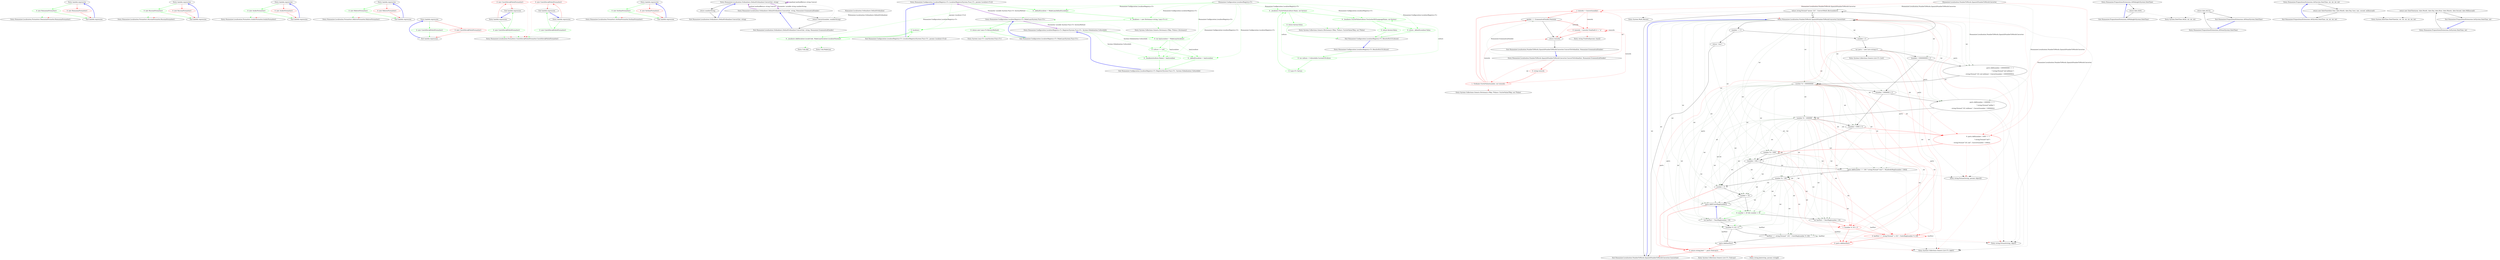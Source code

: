 digraph  {
n0 [cluster="lambda expression", label="Entry lambda expression", span="16-16"];
n1 [cluster="lambda expression", color=red, community=0, label="0: new RomanianFormatter()", span="16-16"];
n2 [cluster="lambda expression", label="Exit lambda expression", span="16-16"];
n3 [cluster="Humanizer.Localisation.Formatters.RomanianFormatter.RomanianFormatter()", label="Entry Humanizer.Localisation.Formatters.RomanianFormatter.RomanianFormatter()", span="2-2"];
n4 [cluster="lambda expression", label="Entry lambda expression", span="17-17"];
n5 [cluster="lambda expression", color=red, community=0, label="0: new RussianFormatter()", span="17-17"];
n6 [cluster="lambda expression", label="Exit lambda expression", span="17-17"];
n7 [cluster="Humanizer.Localisation.Formatters.RussianFormatter.RussianFormatter()", label="Entry Humanizer.Localisation.Formatters.RussianFormatter.RussianFormatter()", span="4-4"];
n8 [cluster="lambda expression", label="Entry lambda expression", span="18-18"];
n9 [cluster="lambda expression", color=red, community=0, label="0: new ArabicFormatter()", span="18-18"];
n10 [cluster="lambda expression", label="Exit lambda expression", span="18-18"];
n11 [cluster="Humanizer.Localisation.Formatters.ArabicFormatter.ArabicFormatter()", label="Entry Humanizer.Localisation.Formatters.ArabicFormatter.ArabicFormatter()", span="2-2"];
n12 [cluster="lambda expression", label="Entry lambda expression", span="19-19"];
n13 [cluster="lambda expression", color=red, community=0, label="0: new HebrewFormatter()", span="19-19"];
n14 [cluster="lambda expression", label="Exit lambda expression", span="19-19"];
n15 [cluster="Humanizer.Localisation.Formatters.HebrewFormatter.HebrewFormatter()", label="Entry Humanizer.Localisation.Formatters.HebrewFormatter.HebrewFormatter()", span="2-2"];
n16 [cluster="lambda expression", label="Entry lambda expression", span="20-20"];
n17 [cluster="lambda expression", color=red, community=0, label="0: new CzechSlovakPolishFormatter()", span="20-20"];
n18 [cluster="lambda expression", label="Exit lambda expression", span="20-20"];
n19 [cluster="Humanizer.Localisation.Formatters.CzechSlovakPolishFormatter.CzechSlovakPolishFormatter()", label="Entry Humanizer.Localisation.Formatters.CzechSlovakPolishFormatter.CzechSlovakPolishFormatter()", span="2-2"];
n20 [cluster="lambda expression", label="Entry lambda expression", span="21-21"];
n21 [cluster="lambda expression", color=red, community=1, label="0: new CzechSlovakPolishFormatter()", span="21-21"];
n22 [cluster="lambda expression", label="Exit lambda expression", span="21-21"];
n23 [cluster="lambda expression", label="Entry lambda expression", span="22-22"];
n24 [cluster="lambda expression", color=red, community=1, label="0: new CzechSlovakPolishFormatter()", span="22-22"];
n25 [cluster="lambda expression", label="Exit lambda expression", span="22-22"];
n26 [cluster="lambda expression", label="Entry lambda expression", span="23-23"];
n27 [cluster="lambda expression", color=red, community=0, label="0: new SerbianFormatter()", span="23-23"];
n28 [cluster="lambda expression", label="Exit lambda expression", span="23-23"];
n29 [cluster="Humanizer.Localisation.Formatters.SerbianFormatter.SerbianFormatter()", label="Entry Humanizer.Localisation.Formatters.SerbianFormatter.SerbianFormatter()", span="2-2"];
d1 [cluster="lambda expression", color=green, community=0, label="0: new RomanianFormatter()", span="16-16"];
d5 [cluster="lambda expression", color=green, community=0, label="0: new RussianFormatter()", span="17-17"];
d9 [cluster="lambda expression", color=green, community=0, label="0: new ArabicFormatter()", span="18-18"];
d13 [cluster="lambda expression", color=green, community=0, label="0: new HebrewFormatter()", span="19-19"];
d17 [cluster="lambda expression", color=green, community=0, label="0: new CzechSlovakPolishFormatter()", span="20-20"];
d21 [cluster="lambda expression", color=green, community=0, label="0: new CzechSlovakPolishFormatter()", span="21-21"];
d24 [cluster="lambda expression", color=green, community=0, label="0: new CzechSlovakPolishFormatter()", span="22-22"];
d27 [cluster="lambda expression", color=green, community=0, label="0: new SerbianFormatter()", span="23-23"];
m2_3 [cluster="Humanizer.Localisation.Ordinalizers.DefaultOrdinalizer.Convert(int, string)", file="DefaultOrdinalizer.cs", label="Entry Humanizer.Localisation.Ordinalizers.DefaultOrdinalizer.Convert(int, string)", span="9-9"];
m2_4 [cluster="Humanizer.Localisation.Ordinalizers.DefaultOrdinalizer.Convert(int, string)", file="DefaultOrdinalizer.cs", label="return numberString;", span="11-11"];
m2_5 [cluster="Humanizer.Localisation.Ordinalizers.DefaultOrdinalizer.Convert(int, string)", file="DefaultOrdinalizer.cs", label="Exit Humanizer.Localisation.Ordinalizers.DefaultOrdinalizer.Convert(int, string)", span="9-9"];
m2_0 [cluster="Humanizer.Localisation.Ordinalizers.DefaultOrdinalizer.Convert(int, string, Humanizer.GrammaticalGender)", file="DefaultOrdinalizer.cs", label="Entry Humanizer.Localisation.Ordinalizers.DefaultOrdinalizer.Convert(int, string, Humanizer.GrammaticalGender)", span="4-4"];
m2_1 [cluster="Humanizer.Localisation.Ordinalizers.DefaultOrdinalizer.Convert(int, string, Humanizer.GrammaticalGender)", file="DefaultOrdinalizer.cs", label="return Convert(number, numberString);", span="6-6"];
m2_2 [cluster="Humanizer.Localisation.Ordinalizers.DefaultOrdinalizer.Convert(int, string, Humanizer.GrammaticalGender)", file="DefaultOrdinalizer.cs", label="Exit Humanizer.Localisation.Ordinalizers.DefaultOrdinalizer.Convert(int, string, Humanizer.GrammaticalGender)", span="4-4"];
m2_6 [file="DefaultOrdinalizer.cs", label="Humanizer.Localisation.Ordinalizers.DefaultOrdinalizer", span=""];
m8_0 [cluster="Humanizer.Configuration.LocaliserRegistry<T>.LocaliserRegistry(System.Func<T>, params Localiser<T>[])", file="LocaliserRegistry.cs", label="Entry Humanizer.Configuration.LocaliserRegistry<T>.LocaliserRegistry(System.Func<T>, params Localiser<T>[])", span="16-16"];
m8_1 [cluster="Humanizer.Configuration.LocaliserRegistry<T>.LocaliserRegistry(System.Func<T>, params Localiser<T>[])", color=green, community=0, file="LocaliserRegistry.cs", label="0: _defaultLocaliser = MakeLazy(defaultLocaliser)", span="18-18"];
m8_2 [cluster="Humanizer.Configuration.LocaliserRegistry<T>.LocaliserRegistry(System.Func<T>, params Localiser<T>[])", color=green, community=0, file="LocaliserRegistry.cs", label="0: _localisers = new Dictionary<string, Lazy<T>>()", span="19-19"];
m8_3 [cluster="Humanizer.Configuration.LocaliserRegistry<T>.LocaliserRegistry(System.Func<T>, params Localiser<T>[])", color=green, community=1, file="LocaliserRegistry.cs", label="0: localisers", span="20-20"];
m8_4 [cluster="Humanizer.Configuration.LocaliserRegistry<T>.LocaliserRegistry(System.Func<T>, params Localiser<T>[])", color=green, community=0, file="LocaliserRegistry.cs", label="0: _localisers.Add(localiser.LocaleCode, MakeLazy(localiser.LocaliserFactory))", span="21-21"];
m8_5 [cluster="Humanizer.Configuration.LocaliserRegistry<T>.LocaliserRegistry(System.Func<T>, params Localiser<T>[])", file="LocaliserRegistry.cs", label="Exit Humanizer.Configuration.LocaliserRegistry<T>.LocaliserRegistry(System.Func<T>, params Localiser<T>[])", span="16-16"];
m8_7 [cluster="System.Collections.Generic.Dictionary<TKey, TValue>.Dictionary()", file="LocaliserRegistry.cs", label="Entry System.Collections.Generic.Dictionary<TKey, TValue>.Dictionary()", span="0-0"];
m8_22 [cluster="System.Collections.Generic.IDictionary<TKey, TValue>.TryGetValue(TKey, out TValue)", file="LocaliserRegistry.cs", label="Entry System.Collections.Generic.IDictionary<TKey, TValue>.TryGetValue(TKey, out TValue)", span="0-0"];
m8_23 [cluster="Humanizer.Configuration.LocaliserRegistry<T>.Register(System.Func<T>, System.Globalization.CultureInfo)", file="LocaliserRegistry.cs", label="Entry Humanizer.Configuration.LocaliserRegistry<T>.Register(System.Func<T>, System.Globalization.CultureInfo)", span="50-50"];
m8_24 [cluster="Humanizer.Configuration.LocaliserRegistry<T>.Register(System.Func<T>, System.Globalization.CultureInfo)", color=green, community=0, file="LocaliserRegistry.cs", label="0: var lazyLocaliser = MakeLazy(localiser)", span="52-52"];
m8_25 [cluster="Humanizer.Configuration.LocaliserRegistry<T>.Register(System.Func<T>, System.Globalization.CultureInfo)", color=green, community=0, file="LocaliserRegistry.cs", label="0: culture == null", span="54-54"];
m8_26 [cluster="Humanizer.Configuration.LocaliserRegistry<T>.Register(System.Func<T>, System.Globalization.CultureInfo)", color=green, community=0, file="LocaliserRegistry.cs", label="0: _defaultLocaliser = lazyLocaliser", span="55-55"];
m8_27 [cluster="Humanizer.Configuration.LocaliserRegistry<T>.Register(System.Func<T>, System.Globalization.CultureInfo)", color=green, community=0, file="LocaliserRegistry.cs", label="0: _localisers[culture.Name] = lazyLocaliser", span="57-57"];
m8_28 [cluster="Humanizer.Configuration.LocaliserRegistry<T>.Register(System.Func<T>, System.Globalization.CultureInfo)", file="LocaliserRegistry.cs", label="Exit Humanizer.Configuration.LocaliserRegistry<T>.Register(System.Func<T>, System.Globalization.CultureInfo)", span="50-50"];
m8_12 [cluster="System.Lazy<T>.Lazy(System.Func<T>)", file="LocaliserRegistry.cs", label="Entry System.Lazy<T>.Lazy(System.Func<T>)", span="0-0"];
m8_6 [cluster="Humanizer.Configuration.LocaliserRegistry<T>.MakeLazy(System.Func<T>)", file="LocaliserRegistry.cs", label="Entry Humanizer.Configuration.LocaliserRegistry<T>.MakeLazy(System.Func<T>)", span="24-24"];
m8_10 [cluster="Humanizer.Configuration.LocaliserRegistry<T>.MakeLazy(System.Func<T>)", color=green, community=0, file="LocaliserRegistry.cs", label="0: return new Lazy<T>(factoryMethod);", span="26-26"];
m8_11 [cluster="Humanizer.Configuration.LocaliserRegistry<T>.MakeLazy(System.Func<T>)", file="LocaliserRegistry.cs", label="Exit Humanizer.Configuration.LocaliserRegistry<T>.MakeLazy(System.Func<T>)", span="24-24"];
m8_8 [cluster="Unk.MakeLazy", file="LocaliserRegistry.cs", label="Entry Unk.MakeLazy", span=""];
m8_13 [cluster="Humanizer.Configuration.LocaliserRegistry<T>.ResolveForUiCulture()", file="LocaliserRegistry.cs", label="Entry Humanizer.Configuration.LocaliserRegistry<T>.ResolveForUiCulture()", span="32-32"];
m8_14 [cluster="Humanizer.Configuration.LocaliserRegistry<T>.ResolveForUiCulture()", color=green, community=0, file="LocaliserRegistry.cs", label="0: var culture = CultureInfo.CurrentUICulture", span="34-34"];
m8_15 [cluster="Humanizer.Configuration.LocaliserRegistry<T>.ResolveForUiCulture()", color=green, community=0, file="LocaliserRegistry.cs", label="0: Lazy<T> factory", span="36-36"];
m8_16 [cluster="Humanizer.Configuration.LocaliserRegistry<T>.ResolveForUiCulture()", color=green, community=0, file="LocaliserRegistry.cs", label="0: _localisers.TryGetValue(culture.Name, out factory)", span="38-38"];
m8_18 [cluster="Humanizer.Configuration.LocaliserRegistry<T>.ResolveForUiCulture()", color=green, community=0, file="LocaliserRegistry.cs", label="0: _localisers.TryGetValue(culture.TwoLetterISOLanguageName, out factory)", span="41-41"];
m8_17 [cluster="Humanizer.Configuration.LocaliserRegistry<T>.ResolveForUiCulture()", color=green, community=0, file="LocaliserRegistry.cs", label="0: return factory.Value;", span="39-39"];
m8_19 [cluster="Humanizer.Configuration.LocaliserRegistry<T>.ResolveForUiCulture()", color=green, community=0, file="LocaliserRegistry.cs", label="0: return factory.Value;", span="42-42"];
m8_20 [cluster="Humanizer.Configuration.LocaliserRegistry<T>.ResolveForUiCulture()", color=green, community=0, file="LocaliserRegistry.cs", label="0: return _defaultLocaliser.Value;", span="44-44"];
m8_21 [cluster="Humanizer.Configuration.LocaliserRegistry<T>.ResolveForUiCulture()", file="LocaliserRegistry.cs", label="Exit Humanizer.Configuration.LocaliserRegistry<T>.ResolveForUiCulture()", span="32-32"];
m8_9 [cluster="Unk.Add", file="LocaliserRegistry.cs", label="Entry Unk.Add", span=""];
m8_29 [file="LocaliserRegistry.cs", label="Humanizer.Configuration.LocaliserRegistry<T>", span=""];
m10_32 [cluster="System.Math.Abs(int)", file="NumberToWordsExtension.cs", label="Entry System.Math.Abs(int)", span="0-0"];
m10_34 [cluster="System.Collections.Generic.List<T>.List()", file="NumberToWordsExtension.cs", label="Entry System.Collections.Generic.List<T>.List()", span="0-0"];
m10_47 [cluster="System.Collections.Generic.Dictionary<TKey, TValue>.TryGetValue(TKey, out TValue)", file="NumberToWordsExtension.cs", label="Entry System.Collections.Generic.Dictionary<TKey, TValue>.TryGetValue(TKey, out TValue)", span="0-0"];
m10_37 [cluster="System.Collections.Generic.List<T>.ToArray()", file="NumberToWordsExtension.cs", label="Entry System.Collections.Generic.List<T>.ToArray()", span="0-0"];
m10_36 [cluster="System.Collections.Generic.List<T>.Add(T)", file="NumberToWordsExtension.cs", label="Entry System.Collections.Generic.List<T>.Add(T)", span="0-0"];
m10_39 [cluster="Humanizer.Localisation.NumberToWords.SpanishNumberToWordsConverter.ConvertToOrdinal(int, Humanizer.GrammaticalGender)", file="NumberToWordsExtension.cs", label="Entry Humanizer.Localisation.NumberToWords.SpanishNumberToWordsConverter.ConvertToOrdinal(int, Humanizer.GrammaticalGender)", span="94-94"];
m10_40 [cluster="Humanizer.Localisation.NumberToWords.SpanishNumberToWordsConverter.ConvertToOrdinal(int, Humanizer.GrammaticalGender)", color=red, community=0, file="NumberToWordsExtension.cs", label="0: string towords", span="96-96"];
m10_41 [cluster="Humanizer.Localisation.NumberToWords.SpanishNumberToWordsConverter.ConvertToOrdinal(int, Humanizer.GrammaticalGender)", color=red, community=0, file="NumberToWordsExtension.cs", label="1: !Ordinals.TryGetValue(number, out towords)", span="97-97"];
m10_42 [cluster="Humanizer.Localisation.NumberToWords.SpanishNumberToWordsConverter.ConvertToOrdinal(int, Humanizer.GrammaticalGender)", color=red, community=0, file="NumberToWordsExtension.cs", label="1: towords = Convert(number)", span="98-98"];
m10_43 [cluster="Humanizer.Localisation.NumberToWords.SpanishNumberToWordsConverter.ConvertToOrdinal(int, Humanizer.GrammaticalGender)", file="NumberToWordsExtension.cs", label="gender == GrammaticalGender.Feminine", span="99-99"];
m10_44 [cluster="Humanizer.Localisation.NumberToWords.SpanishNumberToWordsConverter.ConvertToOrdinal(int, Humanizer.GrammaticalGender)", color=red, community=0, file="NumberToWordsExtension.cs", label="0: towords = towords.TrimEnd('o') + ''a''", span="100-100"];
m10_45 [cluster="Humanizer.Localisation.NumberToWords.SpanishNumberToWordsConverter.ConvertToOrdinal(int, Humanizer.GrammaticalGender)", file="NumberToWordsExtension.cs", label="return towords;", span="102-102"];
m10_46 [cluster="Humanizer.Localisation.NumberToWords.SpanishNumberToWordsConverter.ConvertToOrdinal(int, Humanizer.GrammaticalGender)", file="NumberToWordsExtension.cs", label="Exit Humanizer.Localisation.NumberToWords.SpanishNumberToWordsConverter.ConvertToOrdinal(int, Humanizer.GrammaticalGender)", span="94-94"];
m10_35 [cluster="string.Format(string, params object[])", file="NumberToWordsExtension.cs", label="Entry string.Format(string, params object[])", span="0-0"];
m10_38 [cluster="string.Join(string, params string[])", file="NumberToWordsExtension.cs", label="Entry string.Join(string, params string[])", span="0-0"];
m10_23 [cluster="Humanizer.Localisation.NumberToWords.SpanishNumberToWordsConverter.Convert(int)", file="NumberToWordsExtension.cs", label="(number % 10) > 0", span="76-76"];
m10_20 [cluster="Humanizer.Localisation.NumberToWords.SpanishNumberToWordsConverter.Convert(int)", file="NumberToWordsExtension.cs", label="parts.Add(UnitsMap[number])", span="73-73"];
m10_21 [cluster="Humanizer.Localisation.NumberToWords.SpanishNumberToWordsConverter.Convert(int)", color=green, community=0, file="NumberToWordsExtension.cs", label="0: number > 20 && number < 30", span="74-74"];
m10_22 [cluster="Humanizer.Localisation.NumberToWords.SpanishNumberToWordsConverter.Convert(int)", file="NumberToWordsExtension.cs", label="var lastPart = TensMap[number / 10]", span="75-75"];
m10_48 [cluster="string.TrimEnd(params char[])", file="NumberToWordsExtension.cs", label="Entry string.TrimEnd(params char[])", span="0-0"];
m10_33 [cluster="string.Format(string, object)", file="NumberToWordsExtension.cs", label="Entry string.Format(string, object)", span="0-0"];
m10_0 [cluster="Humanizer.Localisation.NumberToWords.SpanishNumberToWordsConverter.Convert(int)", file="NumberToWordsExtension.cs", label="Entry Humanizer.Localisation.NumberToWords.SpanishNumberToWordsConverter.Convert(int)", span="27-27"];
m10_1 [cluster="Humanizer.Localisation.NumberToWords.SpanishNumberToWordsConverter.Convert(int)", file="NumberToWordsExtension.cs", label="number == 0", span="29-29"];
m10_3 [cluster="Humanizer.Localisation.NumberToWords.SpanishNumberToWordsConverter.Convert(int)", file="NumberToWordsExtension.cs", label="number < 0", span="32-32"];
m10_4 [cluster="Humanizer.Localisation.NumberToWords.SpanishNumberToWordsConverter.Convert(int)", file="NumberToWordsExtension.cs", label="return string.Format(''menos {0}'', Convert(Math.Abs(number)));", span="33-33"];
m10_6 [cluster="Humanizer.Localisation.NumberToWords.SpanishNumberToWordsConverter.Convert(int)", file="NumberToWordsExtension.cs", label="(number / 1000000000) > 0", span="37-37"];
m10_7 [cluster="Humanizer.Localisation.NumberToWords.SpanishNumberToWordsConverter.Convert(int)", file="NumberToWordsExtension.cs", label="parts.Add(number / 1000000000 == 1\r\n                    ? string.Format(''mil millones'')\r\n                    : string.Format(''{0} mil millones'', Convert(number / 1000000000)))", span="39-41"];
m10_8 [cluster="Humanizer.Localisation.NumberToWords.SpanishNumberToWordsConverter.Convert(int)", file="NumberToWordsExtension.cs", label="number %= 1000000000", span="43-43"];
m10_9 [cluster="Humanizer.Localisation.NumberToWords.SpanishNumberToWordsConverter.Convert(int)", file="NumberToWordsExtension.cs", label="(number / 1000000) > 0", span="46-46"];
m10_10 [cluster="Humanizer.Localisation.NumberToWords.SpanishNumberToWordsConverter.Convert(int)", file="NumberToWordsExtension.cs", label="parts.Add(number / 1000000 == 1\r\n                    ? string.Format(''millón'')\r\n                    : string.Format(''{0} millones'', Convert(number / 1000000)))", span="48-50"];
m10_11 [cluster="Humanizer.Localisation.NumberToWords.SpanishNumberToWordsConverter.Convert(int)", file="NumberToWordsExtension.cs", label="number %= 1000000", span="52-52"];
m10_12 [cluster="Humanizer.Localisation.NumberToWords.SpanishNumberToWordsConverter.Convert(int)", file="NumberToWordsExtension.cs", label="(number / 1000) > 0", span="55-55"];
m10_13 [cluster="Humanizer.Localisation.NumberToWords.SpanishNumberToWordsConverter.Convert(int)", color=red, community=0, file="NumberToWordsExtension.cs", label="0: parts.Add(number / 1000 == 1\r\n                    ? string.Format(''mil'')\r\n                    : string.Format(''{0} mil'', Convert(number / 1000)))", span="57-59"];
m10_14 [cluster="Humanizer.Localisation.NumberToWords.SpanishNumberToWordsConverter.Convert(int)", file="NumberToWordsExtension.cs", label="number %= 1000", span="61-61"];
m10_15 [cluster="Humanizer.Localisation.NumberToWords.SpanishNumberToWordsConverter.Convert(int)", file="NumberToWordsExtension.cs", label="(number / 100) > 0", span="64-64"];
m10_16 [cluster="Humanizer.Localisation.NumberToWords.SpanishNumberToWordsConverter.Convert(int)", file="NumberToWordsExtension.cs", label="parts.Add(number == 100 ? string.Format(''cien'') : HundredsMap[(number / 100)])", span="66-66"];
m10_17 [cluster="Humanizer.Localisation.NumberToWords.SpanishNumberToWordsConverter.Convert(int)", file="NumberToWordsExtension.cs", label="number %= 100", span="67-67"];
m10_18 [cluster="Humanizer.Localisation.NumberToWords.SpanishNumberToWordsConverter.Convert(int)", file="NumberToWordsExtension.cs", label="number > 0", span="70-70"];
m10_19 [cluster="Humanizer.Localisation.NumberToWords.SpanishNumberToWordsConverter.Convert(int)", file="NumberToWordsExtension.cs", label="number < 30", span="72-72"];
m10_24 [cluster="Humanizer.Localisation.NumberToWords.SpanishNumberToWordsConverter.Convert(int)", file="NumberToWordsExtension.cs", label="lastPart += string.Format('' {0}'', UnitsMap[number % 10])", span="77-77"];
m10_26 [cluster="Humanizer.Localisation.NumberToWords.SpanishNumberToWordsConverter.Convert(int)", file="NumberToWordsExtension.cs", label="var lastPart = TensMap[number / 10]", span="83-83"];
m10_27 [cluster="Humanizer.Localisation.NumberToWords.SpanishNumberToWordsConverter.Convert(int)", color=red, community=0, file="NumberToWordsExtension.cs", label="1: (number % 10) > 0", span="84-84"];
m10_28 [cluster="Humanizer.Localisation.NumberToWords.SpanishNumberToWordsConverter.Convert(int)", color=red, community=0, file="NumberToWordsExtension.cs", label="0: lastPart += string.Format('' y {0}'', UnitsMap[number % 10])", span="85-85"];
m10_2 [cluster="Humanizer.Localisation.NumberToWords.SpanishNumberToWordsConverter.Convert(int)", file="NumberToWordsExtension.cs", label="return ''cero'';", span="30-30"];
m10_5 [cluster="Humanizer.Localisation.NumberToWords.SpanishNumberToWordsConverter.Convert(int)", file="NumberToWordsExtension.cs", label="var parts = new List<string>()", span="35-35"];
m10_25 [cluster="Humanizer.Localisation.NumberToWords.SpanishNumberToWordsConverter.Convert(int)", file="NumberToWordsExtension.cs", label="parts.Add(lastPart)", span="79-79"];
m10_29 [cluster="Humanizer.Localisation.NumberToWords.SpanishNumberToWordsConverter.Convert(int)", color=red, community=0, file="NumberToWordsExtension.cs", label="0: parts.Add(lastPart)", span="87-87"];
m10_30 [cluster="Humanizer.Localisation.NumberToWords.SpanishNumberToWordsConverter.Convert(int)", color=red, community=0, file="NumberToWordsExtension.cs", label="0: return string.Join('' '', parts.ToArray());", span="91-91"];
m10_31 [cluster="Humanizer.Localisation.NumberToWords.SpanishNumberToWordsConverter.Convert(int)", file="NumberToWordsExtension.cs", label="Exit Humanizer.Localisation.NumberToWords.SpanishNumberToWordsConverter.Convert(int)", span="27-27"];
m10_49 [file="NumberToWordsExtension.cs", label="Humanizer.Localisation.NumberToWords.SpanishNumberToWordsConverter", span=""];
m12_4 [cluster="Humanizer.PrepositionsExtensions.AtMidnight(System.DateTime)", file="OrdinalizeExtensions.cs", label="Entry Humanizer.PrepositionsExtensions.AtMidnight(System.DateTime)", span="22-22"];
m12_5 [cluster="Humanizer.PrepositionsExtensions.AtMidnight(System.DateTime)", file="OrdinalizeExtensions.cs", label="return date.At(0);", span="24-24"];
m12_6 [cluster="Humanizer.PrepositionsExtensions.AtMidnight(System.DateTime)", file="OrdinalizeExtensions.cs", label="Exit Humanizer.PrepositionsExtensions.AtMidnight(System.DateTime)", span="22-22"];
m12_8 [cluster="Humanizer.PrepositionsExtensions.AtNoon(System.DateTime)", file="OrdinalizeExtensions.cs", label="Entry Humanizer.PrepositionsExtensions.AtNoon(System.DateTime)", span="32-32"];
m12_9 [cluster="Humanizer.PrepositionsExtensions.AtNoon(System.DateTime)", file="OrdinalizeExtensions.cs", label="return date.At(12);", span="34-34"];
m12_10 [cluster="Humanizer.PrepositionsExtensions.AtNoon(System.DateTime)", file="OrdinalizeExtensions.cs", label="Exit Humanizer.PrepositionsExtensions.AtNoon(System.DateTime)", span="32-32"];
m12_7 [cluster="System.DateTime.At(int, int, int, int)", file="OrdinalizeExtensions.cs", label="Entry System.DateTime.At(int, int, int, int)", span="12-12"];
m12_0 [cluster="Humanizer.PrepositionsExtensions.At(System.DateTime, int, int, int, int)", file="OrdinalizeExtensions.cs", label="Entry Humanizer.PrepositionsExtensions.At(System.DateTime, int, int, int, int)", span="12-12"];
m12_1 [cluster="Humanizer.PrepositionsExtensions.At(System.DateTime, int, int, int, int)", file="OrdinalizeExtensions.cs", label="return new DateTime(date.Year, date.Month, date.Day, hour, min, second, millisecond);", span="14-14"];
m12_2 [cluster="Humanizer.PrepositionsExtensions.At(System.DateTime, int, int, int, int)", file="OrdinalizeExtensions.cs", label="Exit Humanizer.PrepositionsExtensions.At(System.DateTime, int, int, int, int)", span="12-12"];
m12_11 [cluster="Humanizer.PrepositionsExtensions.In(System.DateTime, int)", file="OrdinalizeExtensions.cs", label="Entry Humanizer.PrepositionsExtensions.In(System.DateTime, int)", span="43-43"];
m12_12 [cluster="Humanizer.PrepositionsExtensions.In(System.DateTime, int)", file="OrdinalizeExtensions.cs", label="return new DateTime(year, date.Month, date.Day, date.Hour, date.Minute, date.Second, date.Millisecond);", span="45-45"];
m12_13 [cluster="Humanizer.PrepositionsExtensions.In(System.DateTime, int)", file="OrdinalizeExtensions.cs", label="Exit Humanizer.PrepositionsExtensions.In(System.DateTime, int)", span="43-43"];
m12_3 [cluster="System.DateTime.DateTime(int, int, int, int, int, int, int)", file="OrdinalizeExtensions.cs", label="Entry System.DateTime.DateTime(int, int, int, int, int, int, int)", span="0-0"];
n0 -> n1  [color=red, key=0, style=solid];
n0 -> d1  [color=green, key=0, style=solid];
n1 -> n2  [color=red, key=0, style=solid];
n1 -> n3  [color=red, key=2, style=dotted];
n2 -> n0  [color=blue, key=0, style=bold];
n4 -> n5  [color=red, key=0, style=solid];
n4 -> d5  [color=green, key=0, style=solid];
n5 -> n6  [color=red, key=0, style=solid];
n5 -> n7  [color=red, key=2, style=dotted];
n6 -> n4  [color=blue, key=0, style=bold];
n8 -> n9  [color=red, key=0, style=solid];
n8 -> d9  [color=green, key=0, style=solid];
n9 -> n10  [color=red, key=0, style=solid];
n9 -> n11  [color=red, key=2, style=dotted];
n10 -> n8  [color=blue, key=0, style=bold];
n12 -> n13  [color=red, key=0, style=solid];
n12 -> d13  [color=green, key=0, style=solid];
n13 -> n14  [color=red, key=0, style=solid];
n13 -> n15  [color=red, key=2, style=dotted];
n14 -> n12  [color=blue, key=0, style=bold];
n16 -> n17  [color=red, key=0, style=solid];
n16 -> d17  [color=green, key=0, style=solid];
n17 -> n18  [color=red, key=0, style=solid];
n17 -> n19  [color=red, key=2, style=dotted];
n18 -> n16  [color=blue, key=0, style=bold];
n20 -> n21  [color=red, key=0, style=solid];
n20 -> d21  [color=green, key=0, style=solid];
n21 -> n22  [color=red, key=0, style=solid];
n21 -> n19  [color=red, key=2, style=dotted];
n22 -> n20  [color=blue, key=0, style=bold];
n23 -> n24  [color=red, key=0, style=solid];
n23 -> d24  [color=green, key=0, style=solid];
n24 -> n25  [color=red, key=0, style=solid];
n24 -> n19  [color=red, key=2, style=dotted];
n25 -> n23  [color=blue, key=0, style=bold];
n26 -> n27  [color=red, key=0, style=solid];
n26 -> d27  [color=green, key=0, style=solid];
n27 -> n28  [color=red, key=0, style=solid];
n27 -> n29  [color=red, key=2, style=dotted];
n28 -> n26  [color=blue, key=0, style=bold];
d1 -> n2  [color=green, key=0, style=solid];
d1 -> n3  [color=green, key=2, style=dotted];
d5 -> n6  [color=green, key=0, style=solid];
d5 -> n7  [color=green, key=2, style=dotted];
d9 -> n10  [color=green, key=0, style=solid];
d9 -> n11  [color=green, key=2, style=dotted];
d13 -> n14  [color=green, key=0, style=solid];
d13 -> n15  [color=green, key=2, style=dotted];
d17 -> n18  [color=green, key=0, style=solid];
d17 -> n19  [color=green, key=2, style=dotted];
d21 -> n22  [color=green, key=0, style=solid];
d21 -> n19  [color=green, key=2, style=dotted];
d24 -> n25  [color=green, key=0, style=solid];
d24 -> n19  [color=green, key=2, style=dotted];
d27 -> n28  [color=green, key=0, style=solid];
d27 -> n29  [color=green, key=2, style=dotted];
m2_3 -> m2_4  [key=0, style=solid];
m2_3 -> m2_0  [color=darkorchid, key=3, label="Parameter variable string numberString", style=bold];
m2_3 -> m2_3  [color=darkorchid, key=3, label="method methodReturn string Convert", style=bold];
m2_4 -> m2_5  [key=0, style=solid];
m2_5 -> m2_3  [color=blue, key=0, style=bold];
m2_0 -> m2_1  [key=0, style=solid];
m2_0 -> m2_3  [color=darkorchid, key=3, label="method methodReturn string Convert", style=bold];
m2_1 -> m2_2  [key=0, style=solid];
m2_1 -> m2_3  [key=2, style=dotted];
m2_2 -> m2_0  [color=blue, key=0, style=bold];
m2_6 -> m2_1  [color=darkseagreen4, key=1, label="Humanizer.Localisation.Ordinalizers.DefaultOrdinalizer", style=dashed];
m8_0 -> m8_1  [color=green, key=0, style=solid];
m8_0 -> m8_3  [color=green, key=1, label="params Localiser<T>[]", style=dashed];
m8_1 -> m8_2  [color=green, key=0, style=solid];
m8_1 -> m8_6  [color=green, key=2, style=dotted];
m8_2 -> m8_3  [color=green, key=0, style=solid];
m8_2 -> m8_7  [color=green, key=2, style=dotted];
m8_3 -> m8_4  [color=green, key=0, style=solid];
m8_3 -> m8_5  [color=green, key=0, style=solid];
m8_4 -> m8_3  [color=green, key=0, style=solid];
m8_4 -> m8_8  [color=green, key=2, style=dotted];
m8_4 -> m8_9  [color=green, key=2, style=dotted];
m8_5 -> m8_0  [color=blue, key=0, style=bold];
m8_23 -> m8_24  [color=green, key=0, style=solid];
m8_23 -> m8_25  [color=green, key=1, label="System.Globalization.CultureInfo", style=dashed];
m8_23 -> m8_27  [color=green, key=1, label="System.Globalization.CultureInfo", style=dashed];
m8_24 -> m8_25  [color=green, key=0, style=solid];
m8_24 -> m8_6  [color=green, key=2, style=dotted];
m8_24 -> m8_26  [color=green, key=1, label=lazyLocaliser, style=dashed];
m8_24 -> m8_27  [color=green, key=1, label=lazyLocaliser, style=dashed];
m8_25 -> m8_26  [color=green, key=0, style=solid];
m8_25 -> m8_27  [color=green, key=0, style=solid];
m8_26 -> m8_28  [color=green, key=0, style=solid];
m8_27 -> m8_28  [color=green, key=0, style=solid];
m8_28 -> m8_23  [color=blue, key=0, style=bold];
m8_6 -> m8_10  [color=green, key=0, style=solid];
m8_6 -> m8_0  [color=darkorchid, key=3, label="Parameter variable System.Func<T> factoryMethod", style=bold];
m8_6 -> m8_23  [color=darkorchid, key=3, label="Parameter variable System.Func<T> factoryMethod", style=bold];
m8_10 -> m8_11  [color=green, key=0, style=solid];
m8_10 -> m8_12  [color=green, key=2, style=dotted];
m8_11 -> m8_6  [color=blue, key=0, style=bold];
m8_13 -> m8_14  [color=green, key=0, style=solid];
m8_14 -> m8_15  [color=green, key=0, style=solid];
m8_14 -> m8_16  [color=green, key=1, label=culture, style=dashed];
m8_14 -> m8_18  [color=green, key=1, label=culture, style=dashed];
m8_15 -> m8_16  [color=green, key=0, style=solid];
m8_16 -> m8_17  [color=green, key=0, style=solid];
m8_16 -> m8_18  [color=green, key=0, style=solid];
m8_16 -> m8_22  [color=green, key=2, style=dotted];
m8_18 -> m8_19  [color=green, key=0, style=solid];
m8_18 -> m8_20  [color=green, key=0, style=solid];
m8_18 -> m8_22  [color=green, key=2, style=dotted];
m8_17 -> m8_21  [color=green, key=0, style=solid];
m8_19 -> m8_21  [color=green, key=0, style=solid];
m8_20 -> m8_21  [color=green, key=0, style=solid];
m8_21 -> m8_13  [color=blue, key=0, style=bold];
m8_29 -> m8_1  [color=green, key=1, label="Humanizer.Configuration.LocaliserRegistry<T>", style=dashed];
m8_29 -> m8_2  [color=green, key=1, label="Humanizer.Configuration.LocaliserRegistry<T>", style=dashed];
m8_29 -> m8_4  [color=green, key=1, label="Humanizer.Configuration.LocaliserRegistry<T>", style=dashed];
m8_29 -> m8_16  [color=green, key=1, label="Humanizer.Configuration.LocaliserRegistry<T>", style=dashed];
m8_29 -> m8_18  [color=green, key=1, label="Humanizer.Configuration.LocaliserRegistry<T>", style=dashed];
m8_29 -> m8_20  [color=green, key=1, label="Humanizer.Configuration.LocaliserRegistry<T>", style=dashed];
m8_29 -> m8_24  [color=green, key=1, label="Humanizer.Configuration.LocaliserRegistry<T>", style=dashed];
m8_29 -> m8_27  [color=green, key=1, label="Humanizer.Configuration.LocaliserRegistry<T>", style=dashed];
m8_29 -> m8_26  [color=green, key=1, label="Humanizer.Configuration.LocaliserRegistry<T>", style=dashed];
m10_39 -> m10_40  [color=red, key=0, style=solid];
m10_39 -> m10_41  [color=red, key=1, label=int, style=dashed];
m10_39 -> m10_42  [color=red, key=1, label=int, style=dashed];
m10_39 -> m10_43  [color=darkseagreen4, key=1, label="Humanizer.GrammaticalGender", style=dashed];
m10_40 -> m10_41  [color=red, key=0, style=solid];
m10_41 -> m10_42  [color=red, key=0, style=solid];
m10_41 -> m10_43  [color=red, key=0, style=solid];
m10_41 -> m10_47  [color=red, key=2, style=dotted];
m10_41 -> m10_44  [color=red, key=1, label=towords, style=dashed];
m10_41 -> m10_45  [color=red, key=1, label=towords, style=dashed];
m10_42 -> m10_43  [color=red, key=0, style=solid];
m10_42 -> m10_0  [color=red, key=2, style=dotted];
m10_42 -> m10_44  [color=red, key=1, label=towords, style=dashed];
m10_42 -> m10_45  [color=red, key=1, label=towords, style=dashed];
m10_43 -> m10_44  [color=red, key=0, style=solid];
m10_43 -> m10_45  [key=0, style=solid];
m10_44 -> m10_45  [color=red, key=0, style=solid];
m10_44 -> m10_48  [color=red, key=2, style=dotted];
m10_44 -> m10_44  [color=red, key=1, label=towords, style=dashed];
m10_45 -> m10_46  [key=0, style=solid];
m10_46 -> m10_39  [color=blue, key=0, style=bold];
m10_23 -> m10_24  [key=0, style=solid];
m10_23 -> m10_25  [key=0, style=solid];
m10_20 -> m10_21  [color=green, key=0, style=solid];
m10_20 -> m10_30  [color=red, key=0, style=solid];
m10_20 -> m10_36  [key=2, style=dotted];
m10_21 -> m10_22  [color=green, key=0, style=solid];
m10_21 -> m10_23  [color=green, key=2, style=dotted];
m10_21 -> m10_26  [key=0, style=solid];
m10_22 -> m10_20  [color=blue, key=0, style=bold];
m10_22 -> m10_23  [key=0, style=solid];
m10_22 -> m10_24  [color=darkseagreen4, key=1, label=lastPart, style=dashed];
m10_22 -> m10_25  [color=darkseagreen4, key=1, label=lastPart, style=dashed];
m10_0 -> m10_1  [key=0, style=solid];
m10_0 -> m10_3  [color=darkseagreen4, key=1, label=int, style=dashed];
m10_0 -> m10_4  [color=darkseagreen4, key=1, label=int, style=dashed];
m10_0 -> m10_6  [color=darkseagreen4, key=1, label=int, style=dashed];
m10_0 -> m10_7  [color=darkseagreen4, key=1, label=int, style=dashed];
m10_0 -> m10_8  [color=darkseagreen4, key=1, label=int, style=dashed];
m10_0 -> m10_9  [color=darkseagreen4, key=1, label=int, style=dashed];
m10_0 -> m10_10  [color=darkseagreen4, key=1, label=int, style=dashed];
m10_0 -> m10_11  [color=darkseagreen4, key=1, label=int, style=dashed];
m10_0 -> m10_12  [color=darkseagreen4, key=1, label=int, style=dashed];
m10_0 -> m10_13  [color=red, key=1, label=int, style=dashed];
m10_0 -> m10_14  [color=darkseagreen4, key=1, label=int, style=dashed];
m10_0 -> m10_15  [color=darkseagreen4, key=1, label=int, style=dashed];
m10_0 -> m10_16  [color=darkseagreen4, key=1, label=int, style=dashed];
m10_0 -> m10_17  [color=darkseagreen4, key=1, label=int, style=dashed];
m10_0 -> m10_18  [color=darkseagreen4, key=1, label=int, style=dashed];
m10_0 -> m10_19  [color=darkseagreen4, key=1, label=int, style=dashed];
m10_0 -> m10_20  [color=darkseagreen4, key=1, label=int, style=dashed];
m10_0 -> m10_21  [color=darkseagreen4, key=1, label=int, style=dashed];
m10_0 -> m10_22  [color=darkseagreen4, key=1, label=int, style=dashed];
m10_0 -> m10_23  [color=darkseagreen4, key=1, label=int, style=dashed];
m10_0 -> m10_24  [color=darkseagreen4, key=1, label=int, style=dashed];
m10_0 -> m10_26  [color=darkseagreen4, key=1, label=int, style=dashed];
m10_0 -> m10_27  [color=red, key=1, label=int, style=dashed];
m10_0 -> m10_28  [color=red, key=1, label=int, style=dashed];
m10_1 -> m10_2  [key=0, style=solid];
m10_1 -> m10_3  [key=0, style=solid];
m10_3 -> m10_4  [key=0, style=solid];
m10_3 -> m10_5  [key=0, style=solid];
m10_4 -> m10_31  [key=0, style=solid];
m10_4 -> m10_32  [key=2, style=dotted];
m10_4 -> m10_0  [key=2, style=dotted];
m10_4 -> m10_33  [key=2, style=dotted];
m10_6 -> m10_7  [key=0, style=solid];
m10_6 -> m10_9  [key=0, style=solid];
m10_7 -> m10_8  [key=0, style=solid];
m10_7 -> m10_35  [key=2, style=dotted];
m10_7 -> m10_0  [key=2, style=dotted];
m10_7 -> m10_33  [key=2, style=dotted];
m10_7 -> m10_36  [key=2, style=dotted];
m10_8 -> m10_9  [key=0, style=solid];
m10_8 -> m10_8  [color=darkseagreen4, key=1, label=int, style=dashed];
m10_8 -> m10_10  [color=darkseagreen4, key=1, label=int, style=dashed];
m10_8 -> m10_11  [color=darkseagreen4, key=1, label=int, style=dashed];
m10_8 -> m10_12  [color=darkseagreen4, key=1, label=int, style=dashed];
m10_8 -> m10_13  [color=red, key=1, label=int, style=dashed];
m10_8 -> m10_14  [color=darkseagreen4, key=1, label=int, style=dashed];
m10_8 -> m10_15  [color=darkseagreen4, key=1, label=int, style=dashed];
m10_8 -> m10_16  [color=darkseagreen4, key=1, label=int, style=dashed];
m10_8 -> m10_17  [color=darkseagreen4, key=1, label=int, style=dashed];
m10_8 -> m10_18  [color=darkseagreen4, key=1, label=int, style=dashed];
m10_8 -> m10_19  [color=darkseagreen4, key=1, label=int, style=dashed];
m10_8 -> m10_20  [color=darkseagreen4, key=1, label=int, style=dashed];
m10_8 -> m10_21  [color=darkseagreen4, key=1, label=int, style=dashed];
m10_8 -> m10_22  [color=darkseagreen4, key=1, label=int, style=dashed];
m10_8 -> m10_23  [color=darkseagreen4, key=1, label=int, style=dashed];
m10_8 -> m10_24  [color=darkseagreen4, key=1, label=int, style=dashed];
m10_8 -> m10_26  [color=darkseagreen4, key=1, label=int, style=dashed];
m10_8 -> m10_27  [color=red, key=1, label=int, style=dashed];
m10_8 -> m10_28  [color=red, key=1, label=int, style=dashed];
m10_9 -> m10_10  [key=0, style=solid];
m10_9 -> m10_12  [key=0, style=solid];
m10_10 -> m10_11  [key=0, style=solid];
m10_10 -> m10_35  [key=2, style=dotted];
m10_10 -> m10_0  [key=2, style=dotted];
m10_10 -> m10_33  [key=2, style=dotted];
m10_10 -> m10_36  [key=2, style=dotted];
m10_11 -> m10_12  [key=0, style=solid];
m10_11 -> m10_11  [color=darkseagreen4, key=1, label=int, style=dashed];
m10_11 -> m10_13  [color=red, key=1, label=int, style=dashed];
m10_11 -> m10_14  [color=darkseagreen4, key=1, label=int, style=dashed];
m10_11 -> m10_15  [color=darkseagreen4, key=1, label=int, style=dashed];
m10_11 -> m10_16  [color=darkseagreen4, key=1, label=int, style=dashed];
m10_11 -> m10_17  [color=darkseagreen4, key=1, label=int, style=dashed];
m10_11 -> m10_18  [color=darkseagreen4, key=1, label=int, style=dashed];
m10_11 -> m10_19  [color=darkseagreen4, key=1, label=int, style=dashed];
m10_11 -> m10_20  [color=darkseagreen4, key=1, label=int, style=dashed];
m10_11 -> m10_21  [color=darkseagreen4, key=1, label=int, style=dashed];
m10_11 -> m10_22  [color=darkseagreen4, key=1, label=int, style=dashed];
m10_11 -> m10_23  [color=darkseagreen4, key=1, label=int, style=dashed];
m10_11 -> m10_24  [color=darkseagreen4, key=1, label=int, style=dashed];
m10_11 -> m10_26  [color=darkseagreen4, key=1, label=int, style=dashed];
m10_11 -> m10_27  [color=red, key=1, label=int, style=dashed];
m10_11 -> m10_28  [color=red, key=1, label=int, style=dashed];
m10_12 -> m10_13  [color=red, key=0, style=solid];
m10_12 -> m10_15  [key=0, style=solid];
m10_13 -> m10_14  [color=red, key=0, style=solid];
m10_13 -> m10_35  [color=red, key=2, style=dotted];
m10_13 -> m10_0  [color=red, key=2, style=dotted];
m10_13 -> m10_33  [color=red, key=2, style=dotted];
m10_13 -> m10_36  [color=red, key=2, style=dotted];
m10_14 -> m10_15  [key=0, style=solid];
m10_14 -> m10_14  [color=darkseagreen4, key=1, label=int, style=dashed];
m10_14 -> m10_16  [color=darkseagreen4, key=1, label=int, style=dashed];
m10_14 -> m10_17  [color=darkseagreen4, key=1, label=int, style=dashed];
m10_14 -> m10_18  [color=darkseagreen4, key=1, label=int, style=dashed];
m10_14 -> m10_19  [color=darkseagreen4, key=1, label=int, style=dashed];
m10_14 -> m10_20  [color=darkseagreen4, key=1, label=int, style=dashed];
m10_14 -> m10_21  [color=darkseagreen4, key=1, label=int, style=dashed];
m10_14 -> m10_22  [color=darkseagreen4, key=1, label=int, style=dashed];
m10_14 -> m10_23  [color=darkseagreen4, key=1, label=int, style=dashed];
m10_14 -> m10_24  [color=darkseagreen4, key=1, label=int, style=dashed];
m10_14 -> m10_26  [color=darkseagreen4, key=1, label=int, style=dashed];
m10_14 -> m10_27  [color=red, key=1, label=int, style=dashed];
m10_14 -> m10_28  [color=red, key=1, label=int, style=dashed];
m10_15 -> m10_16  [key=0, style=solid];
m10_15 -> m10_18  [key=0, style=solid];
m10_16 -> m10_17  [key=0, style=solid];
m10_16 -> m10_35  [key=2, style=dotted];
m10_16 -> m10_36  [key=2, style=dotted];
m10_17 -> m10_18  [key=0, style=solid];
m10_17 -> m10_17  [color=darkseagreen4, key=1, label=int, style=dashed];
m10_17 -> m10_19  [color=darkseagreen4, key=1, label=int, style=dashed];
m10_17 -> m10_20  [color=darkseagreen4, key=1, label=int, style=dashed];
m10_17 -> m10_21  [color=darkseagreen4, key=1, label=int, style=dashed];
m10_17 -> m10_22  [color=darkseagreen4, key=1, label=int, style=dashed];
m10_17 -> m10_23  [color=darkseagreen4, key=1, label=int, style=dashed];
m10_17 -> m10_24  [color=darkseagreen4, key=1, label=int, style=dashed];
m10_17 -> m10_26  [color=darkseagreen4, key=1, label=int, style=dashed];
m10_17 -> m10_27  [color=red, key=1, label=int, style=dashed];
m10_17 -> m10_28  [color=red, key=1, label=int, style=dashed];
m10_18 -> m10_19  [key=0, style=solid];
m10_18 -> m10_30  [color=red, key=0, style=solid];
m10_19 -> m10_20  [key=0, style=solid];
m10_19 -> m10_21  [key=0, style=solid];
m10_24 -> m10_25  [key=0, style=solid];
m10_24 -> m10_33  [key=2, style=dotted];
m10_24 -> m10_24  [color=darkseagreen4, key=1, label=lastPart, style=dashed];
m10_26 -> m10_27  [color=red, key=0, style=solid];
m10_26 -> m10_28  [color=red, key=1, label=lastPart, style=dashed];
m10_26 -> m10_29  [color=red, key=1, label=lastPart, style=dashed];
m10_27 -> m10_28  [color=red, key=0, style=solid];
m10_27 -> m10_29  [color=red, key=0, style=solid];
m10_28 -> m10_29  [color=red, key=0, style=solid];
m10_28 -> m10_33  [color=red, key=2, style=dotted];
m10_28 -> m10_28  [color=red, key=1, label=lastPart, style=dashed];
m10_2 -> m10_31  [key=0, style=solid];
m10_5 -> m10_6  [key=0, style=solid];
m10_5 -> m10_34  [key=2, style=dotted];
m10_5 -> m10_7  [color=darkseagreen4, key=1, label=parts, style=dashed];
m10_5 -> m10_10  [color=darkseagreen4, key=1, label=parts, style=dashed];
m10_5 -> m10_13  [color=red, key=1, label=parts, style=dashed];
m10_5 -> m10_16  [color=darkseagreen4, key=1, label=parts, style=dashed];
m10_5 -> m10_20  [color=darkseagreen4, key=1, label=parts, style=dashed];
m10_5 -> m10_25  [color=darkseagreen4, key=1, label=parts, style=dashed];
m10_5 -> m10_29  [color=red, key=1, label=parts, style=dashed];
m10_5 -> m10_30  [color=red, key=1, label=parts, style=dashed];
m10_25 -> m10_30  [color=red, key=0, style=solid];
m10_25 -> m10_36  [key=2, style=dotted];
m10_29 -> m10_30  [color=red, key=0, style=solid];
m10_29 -> m10_36  [color=red, key=2, style=dotted];
m10_30 -> m10_31  [color=red, key=0, style=solid];
m10_30 -> m10_37  [color=red, key=2, style=dotted];
m10_30 -> m10_38  [color=red, key=2, style=dotted];
m10_31 -> m10_0  [color=blue, key=0, style=bold];
m10_49 -> m10_4  [color=darkseagreen4, key=1, label="Humanizer.Localisation.NumberToWords.SpanishNumberToWordsConverter", style=dashed];
m10_49 -> m10_7  [color=darkseagreen4, key=1, label="Humanizer.Localisation.NumberToWords.SpanishNumberToWordsConverter", style=dashed];
m10_49 -> m10_10  [color=darkseagreen4, key=1, label="Humanizer.Localisation.NumberToWords.SpanishNumberToWordsConverter", style=dashed];
m10_49 -> m10_13  [color=red, key=1, label="Humanizer.Localisation.NumberToWords.SpanishNumberToWordsConverter", style=dashed];
m10_49 -> m10_42  [color=red, key=1, label="Humanizer.Localisation.NumberToWords.SpanishNumberToWordsConverter", style=dashed];
m12_4 -> m12_5  [key=0, style=solid];
m12_5 -> m12_6  [key=0, style=solid];
m12_5 -> m12_7  [key=2, style=dotted];
m12_6 -> m12_4  [color=blue, key=0, style=bold];
m12_8 -> m12_9  [key=0, style=solid];
m12_9 -> m12_10  [key=0, style=solid];
m12_9 -> m12_7  [key=2, style=dotted];
m12_10 -> m12_8  [color=blue, key=0, style=bold];
m12_0 -> m12_1  [key=0, style=solid];
m12_1 -> m12_2  [key=0, style=solid];
m12_1 -> m12_3  [key=2, style=dotted];
m12_2 -> m12_0  [color=blue, key=0, style=bold];
m12_11 -> m12_12  [key=0, style=solid];
m12_12 -> m12_13  [key=0, style=solid];
m12_12 -> m12_3  [key=2, style=dotted];
m12_13 -> m12_11  [color=blue, key=0, style=bold];
}
